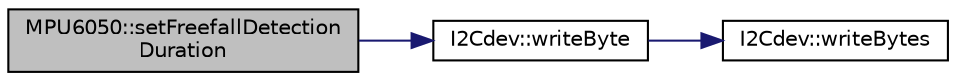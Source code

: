 digraph "MPU6050::setFreefallDetectionDuration"
{
  edge [fontname="Helvetica",fontsize="10",labelfontname="Helvetica",labelfontsize="10"];
  node [fontname="Helvetica",fontsize="10",shape=record];
  rankdir="LR";
  Node986 [label="MPU6050::setFreefallDetection\lDuration",height=0.2,width=0.4,color="black", fillcolor="grey75", style="filled", fontcolor="black"];
  Node986 -> Node987 [color="midnightblue",fontsize="10",style="solid",fontname="Helvetica"];
  Node987 [label="I2Cdev::writeByte",height=0.2,width=0.4,color="black", fillcolor="white", style="filled",URL="$class_i2_cdev.html#aeb297637ef985cd562da465ba61b7042",tooltip="Write single byte to an 8-bit device register. "];
  Node987 -> Node988 [color="midnightblue",fontsize="10",style="solid",fontname="Helvetica"];
  Node988 [label="I2Cdev::writeBytes",height=0.2,width=0.4,color="black", fillcolor="white", style="filled",URL="$class_i2_cdev.html#aa4e39cac6c0eac5112f9132084bcc93e"];
}
